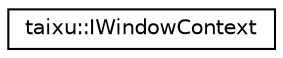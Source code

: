 digraph "Graphical Class Hierarchy"
{
 // LATEX_PDF_SIZE
  edge [fontname="Helvetica",fontsize="10",labelfontname="Helvetica",labelfontsize="10"];
  node [fontname="Helvetica",fontsize="10",shape=record];
  rankdir="LR";
  Node0 [label="taixu::IWindowContext",height=0.2,width=0.4,color="black", fillcolor="white", style="filled",URL="$structtaixu_1_1IWindowContext.html",tooltip="仅在父类使用为Prop 在所有类中使用为Context"];
}
